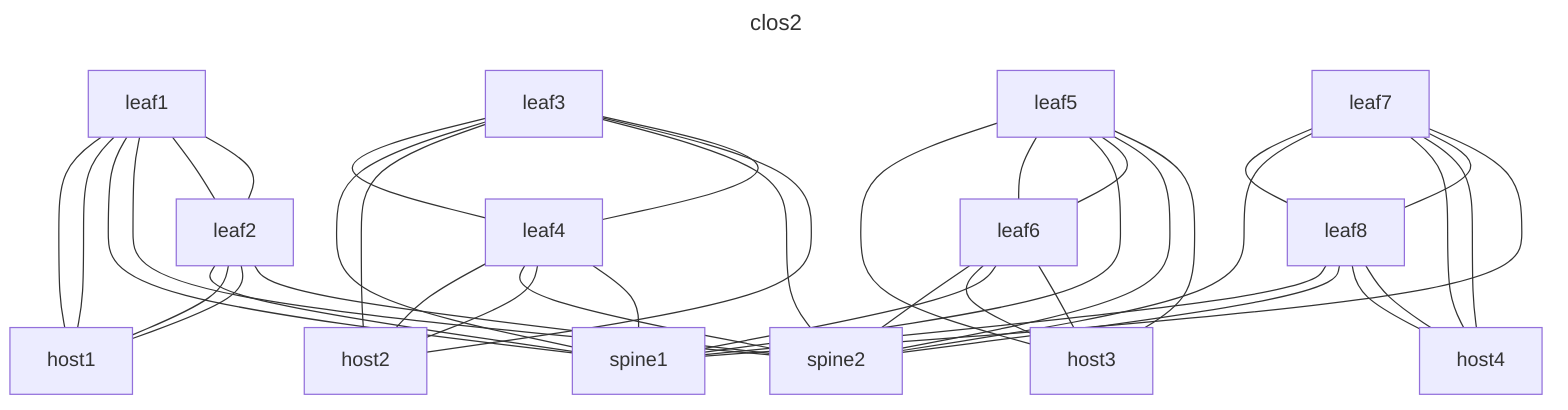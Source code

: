 ---
title: clos2
---
graph TD
  leaf1---host1
  leaf1---host1
  leaf1---spine1
  leaf1---spine2
  leaf1---leaf2
  leaf1---leaf2
  leaf4---host2
  leaf3---leaf4
  leaf5---host3
  leaf5---leaf6
  leaf5---spine1
  leaf6---spine2
  leaf7---leaf8
  leaf7---spine2
  leaf8---spine1
  leaf2---spine1
  leaf3---spine1
  leaf4---spine2
  leaf3---host2
  leaf6---host3
  leaf7---host4
  leaf7---host4
  leaf3---spine2
  leaf5---leaf6
  leaf8---spine2
  leaf3---host2
  leaf6---spine1
  leaf6---host3
  leaf5---spine2
  leaf7---leaf8
  leaf2---host1
  leaf4---host2
  leaf4---spine1
  leaf8---host4
  leaf7---spine1
  leaf2---host1
  leaf2---spine2
  leaf3---leaf4
  leaf5---host3
  leaf8---host4